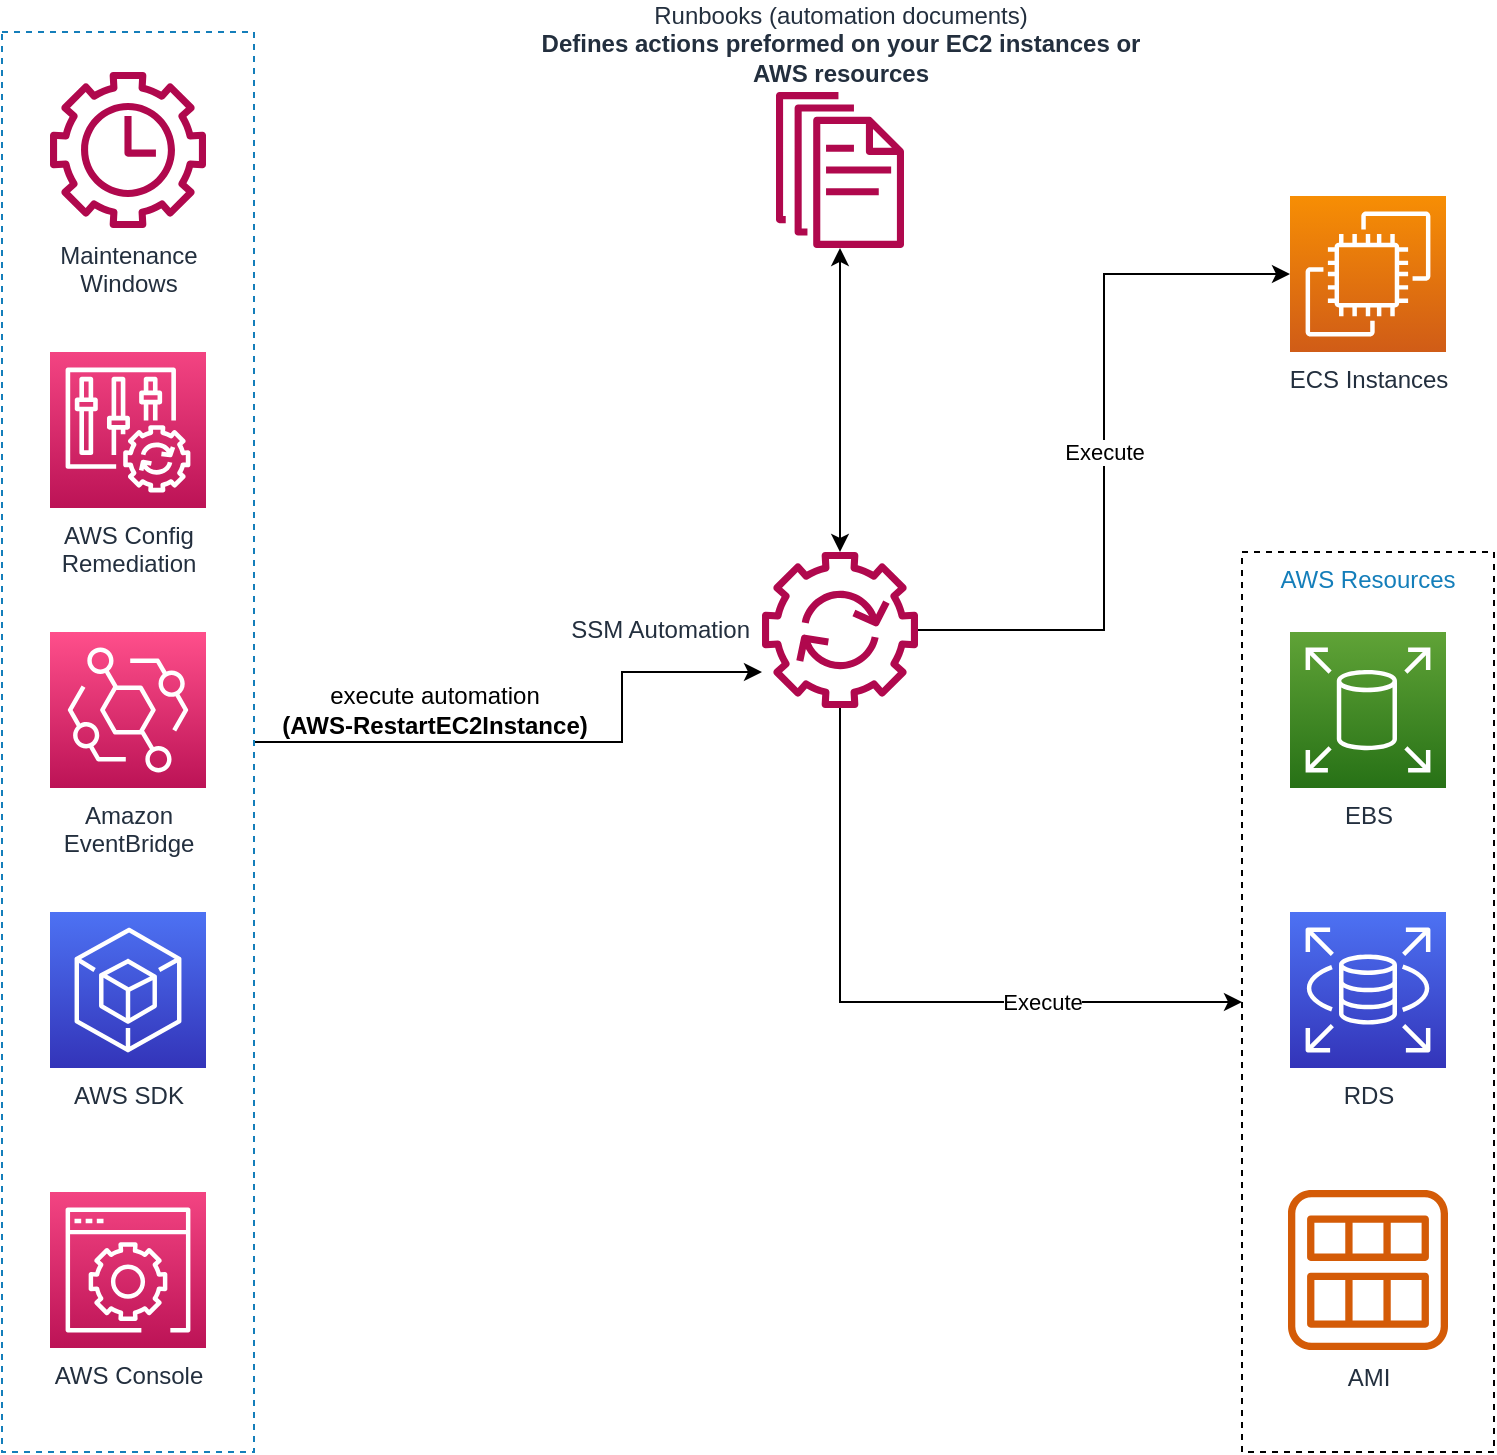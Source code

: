 <mxfile version="21.5.1" type="device">
  <diagram name="Page-1" id="SKMcoGwh-SjlbE3adAhl">
    <mxGraphModel dx="1084" dy="824" grid="1" gridSize="10" guides="1" tooltips="1" connect="1" arrows="1" fold="1" page="1" pageScale="1" pageWidth="827" pageHeight="1169" math="0" shadow="0">
      <root>
        <mxCell id="0" />
        <mxCell id="1" parent="0" />
        <mxCell id="M5DnGaSx_BpTvTBZmP4s-17" value="AWS Resources" style="fillColor=none;strokeColor=#000000;dashed=1;verticalAlign=top;fontStyle=0;fontColor=#147EBA;whiteSpace=wrap;html=1;" vertex="1" parent="1">
          <mxGeometry x="790" y="290" width="126" height="450" as="geometry" />
        </mxCell>
        <mxCell id="M5DnGaSx_BpTvTBZmP4s-23" style="edgeStyle=orthogonalEdgeStyle;rounded=0;orthogonalLoop=1;jettySize=auto;html=1;" edge="1" parent="1" source="M5DnGaSx_BpTvTBZmP4s-14" target="M5DnGaSx_BpTvTBZmP4s-6">
          <mxGeometry relative="1" as="geometry">
            <Array as="points">
              <mxPoint x="480" y="385" />
              <mxPoint x="480" y="350" />
            </Array>
          </mxGeometry>
        </mxCell>
        <mxCell id="M5DnGaSx_BpTvTBZmP4s-14" value="" style="fillColor=none;strokeColor=#147EBA;dashed=1;verticalAlign=top;fontStyle=0;fontColor=#147EBA;whiteSpace=wrap;html=1;" vertex="1" parent="1">
          <mxGeometry x="170" y="30" width="126" height="710" as="geometry" />
        </mxCell>
        <mxCell id="M5DnGaSx_BpTvTBZmP4s-2" value="AWS SDK" style="sketch=0;points=[[0,0,0],[0.25,0,0],[0.5,0,0],[0.75,0,0],[1,0,0],[0,1,0],[0.25,1,0],[0.5,1,0],[0.75,1,0],[1,1,0],[0,0.25,0],[0,0.5,0],[0,0.75,0],[1,0.25,0],[1,0.5,0],[1,0.75,0]];outlineConnect=0;fontColor=#232F3E;gradientColor=#4D72F3;gradientDirection=north;fillColor=#3334B9;strokeColor=#ffffff;dashed=0;verticalLabelPosition=bottom;verticalAlign=top;align=center;html=1;fontSize=12;fontStyle=0;aspect=fixed;shape=mxgraph.aws4.resourceIcon;resIcon=mxgraph.aws4.tools_and_sdks;" vertex="1" parent="1">
          <mxGeometry x="194" y="470" width="78" height="78" as="geometry" />
        </mxCell>
        <mxCell id="M5DnGaSx_BpTvTBZmP4s-3" value="Maintenance&lt;br&gt;Windows" style="sketch=0;outlineConnect=0;fontColor=#232F3E;gradientColor=none;fillColor=#B0084D;strokeColor=none;dashed=0;verticalLabelPosition=bottom;verticalAlign=top;align=center;html=1;fontSize=12;fontStyle=0;aspect=fixed;pointerEvents=1;shape=mxgraph.aws4.maintenance_windows;" vertex="1" parent="1">
          <mxGeometry x="194" y="50" width="78" height="78" as="geometry" />
        </mxCell>
        <mxCell id="M5DnGaSx_BpTvTBZmP4s-4" value="Amazon&lt;br&gt;EventBridge" style="sketch=0;points=[[0,0,0],[0.25,0,0],[0.5,0,0],[0.75,0,0],[1,0,0],[0,1,0],[0.25,1,0],[0.5,1,0],[0.75,1,0],[1,1,0],[0,0.25,0],[0,0.5,0],[0,0.75,0],[1,0.25,0],[1,0.5,0],[1,0.75,0]];outlineConnect=0;fontColor=#232F3E;gradientColor=#FF4F8B;gradientDirection=north;fillColor=#BC1356;strokeColor=#ffffff;dashed=0;verticalLabelPosition=bottom;verticalAlign=top;align=center;html=1;fontSize=12;fontStyle=0;aspect=fixed;shape=mxgraph.aws4.resourceIcon;resIcon=mxgraph.aws4.eventbridge;" vertex="1" parent="1">
          <mxGeometry x="194" y="330" width="78" height="78" as="geometry" />
        </mxCell>
        <mxCell id="M5DnGaSx_BpTvTBZmP4s-5" value="AWS Config&lt;br&gt;Remediation" style="sketch=0;points=[[0,0,0],[0.25,0,0],[0.5,0,0],[0.75,0,0],[1,0,0],[0,1,0],[0.25,1,0],[0.5,1,0],[0.75,1,0],[1,1,0],[0,0.25,0],[0,0.5,0],[0,0.75,0],[1,0.25,0],[1,0.5,0],[1,0.75,0]];points=[[0,0,0],[0.25,0,0],[0.5,0,0],[0.75,0,0],[1,0,0],[0,1,0],[0.25,1,0],[0.5,1,0],[0.75,1,0],[1,1,0],[0,0.25,0],[0,0.5,0],[0,0.75,0],[1,0.25,0],[1,0.5,0],[1,0.75,0]];outlineConnect=0;fontColor=#232F3E;gradientColor=#F34482;gradientDirection=north;fillColor=#BC1356;strokeColor=#ffffff;dashed=0;verticalLabelPosition=bottom;verticalAlign=top;align=center;html=1;fontSize=12;fontStyle=0;aspect=fixed;shape=mxgraph.aws4.resourceIcon;resIcon=mxgraph.aws4.config;" vertex="1" parent="1">
          <mxGeometry x="194" y="190" width="78" height="78" as="geometry" />
        </mxCell>
        <mxCell id="M5DnGaSx_BpTvTBZmP4s-16" style="edgeStyle=orthogonalEdgeStyle;rounded=0;orthogonalLoop=1;jettySize=auto;html=1;startArrow=classic;startFill=1;" edge="1" parent="1" source="M5DnGaSx_BpTvTBZmP4s-6" target="M5DnGaSx_BpTvTBZmP4s-15">
          <mxGeometry relative="1" as="geometry" />
        </mxCell>
        <mxCell id="M5DnGaSx_BpTvTBZmP4s-18" value="Execute" style="edgeStyle=orthogonalEdgeStyle;rounded=0;orthogonalLoop=1;jettySize=auto;html=1;entryX=0;entryY=0.5;entryDx=0;entryDy=0;entryPerimeter=0;" edge="1" parent="1" source="M5DnGaSx_BpTvTBZmP4s-6" target="M5DnGaSx_BpTvTBZmP4s-8">
          <mxGeometry relative="1" as="geometry">
            <Array as="points">
              <mxPoint x="721" y="329" />
              <mxPoint x="721" y="151" />
            </Array>
          </mxGeometry>
        </mxCell>
        <mxCell id="M5DnGaSx_BpTvTBZmP4s-19" value="Execute" style="edgeStyle=orthogonalEdgeStyle;rounded=0;orthogonalLoop=1;jettySize=auto;html=1;entryX=0;entryY=0.5;entryDx=0;entryDy=0;" edge="1" parent="1" source="M5DnGaSx_BpTvTBZmP4s-6" target="M5DnGaSx_BpTvTBZmP4s-17">
          <mxGeometry x="0.425" relative="1" as="geometry">
            <Array as="points">
              <mxPoint x="589" y="515" />
            </Array>
            <mxPoint as="offset" />
          </mxGeometry>
        </mxCell>
        <mxCell id="M5DnGaSx_BpTvTBZmP4s-6" value="SSM Automation" style="sketch=0;outlineConnect=0;fontColor=#232F3E;gradientColor=none;fillColor=#B0084D;strokeColor=none;dashed=0;verticalLabelPosition=middle;verticalAlign=middle;align=right;html=1;fontSize=12;fontStyle=0;aspect=fixed;pointerEvents=1;shape=mxgraph.aws4.automation;labelPosition=left;spacingRight=5;" vertex="1" parent="1">
          <mxGeometry x="550" y="290" width="78" height="78" as="geometry" />
        </mxCell>
        <mxCell id="M5DnGaSx_BpTvTBZmP4s-8" value="ECS Instances" style="sketch=0;points=[[0,0,0],[0.25,0,0],[0.5,0,0],[0.75,0,0],[1,0,0],[0,1,0],[0.25,1,0],[0.5,1,0],[0.75,1,0],[1,1,0],[0,0.25,0],[0,0.5,0],[0,0.75,0],[1,0.25,0],[1,0.5,0],[1,0.75,0]];outlineConnect=0;fontColor=#232F3E;gradientColor=#F78E04;gradientDirection=north;fillColor=#D05C17;strokeColor=#ffffff;dashed=0;verticalLabelPosition=bottom;verticalAlign=top;align=center;html=1;fontSize=12;fontStyle=0;aspect=fixed;shape=mxgraph.aws4.resourceIcon;resIcon=mxgraph.aws4.ec2;" vertex="1" parent="1">
          <mxGeometry x="814" y="112" width="78" height="78" as="geometry" />
        </mxCell>
        <mxCell id="M5DnGaSx_BpTvTBZmP4s-10" value="EBS" style="sketch=0;points=[[0,0,0],[0.25,0,0],[0.5,0,0],[0.75,0,0],[1,0,0],[0,1,0],[0.25,1,0],[0.5,1,0],[0.75,1,0],[1,1,0],[0,0.25,0],[0,0.5,0],[0,0.75,0],[1,0.25,0],[1,0.5,0],[1,0.75,0]];outlineConnect=0;fontColor=#232F3E;gradientColor=#60A337;gradientDirection=north;fillColor=#277116;strokeColor=#ffffff;dashed=0;verticalLabelPosition=bottom;verticalAlign=top;align=center;html=1;fontSize=12;fontStyle=0;aspect=fixed;shape=mxgraph.aws4.resourceIcon;resIcon=mxgraph.aws4.elastic_block_store;" vertex="1" parent="1">
          <mxGeometry x="814" y="330" width="78" height="78" as="geometry" />
        </mxCell>
        <mxCell id="M5DnGaSx_BpTvTBZmP4s-11" value="RDS" style="sketch=0;points=[[0,0,0],[0.25,0,0],[0.5,0,0],[0.75,0,0],[1,0,0],[0,1,0],[0.25,1,0],[0.5,1,0],[0.75,1,0],[1,1,0],[0,0.25,0],[0,0.5,0],[0,0.75,0],[1,0.25,0],[1,0.5,0],[1,0.75,0]];outlineConnect=0;fontColor=#232F3E;gradientColor=#4D72F3;gradientDirection=north;fillColor=#3334B9;strokeColor=#ffffff;dashed=0;verticalLabelPosition=bottom;verticalAlign=top;align=center;html=1;fontSize=12;fontStyle=0;aspect=fixed;shape=mxgraph.aws4.resourceIcon;resIcon=mxgraph.aws4.rds;" vertex="1" parent="1">
          <mxGeometry x="814" y="470" width="78" height="78" as="geometry" />
        </mxCell>
        <mxCell id="M5DnGaSx_BpTvTBZmP4s-12" value="AMI" style="sketch=0;outlineConnect=0;fontColor=#232F3E;gradientColor=none;fillColor=#D45B07;strokeColor=none;dashed=0;verticalLabelPosition=bottom;verticalAlign=top;align=center;html=1;fontSize=12;fontStyle=0;aspect=fixed;pointerEvents=1;shape=mxgraph.aws4.ami;" vertex="1" parent="1">
          <mxGeometry x="813" y="609" width="80" height="80" as="geometry" />
        </mxCell>
        <mxCell id="M5DnGaSx_BpTvTBZmP4s-13" value="AWS Console" style="sketch=0;points=[[0,0,0],[0.25,0,0],[0.5,0,0],[0.75,0,0],[1,0,0],[0,1,0],[0.25,1,0],[0.5,1,0],[0.75,1,0],[1,1,0],[0,0.25,0],[0,0.5,0],[0,0.75,0],[1,0.25,0],[1,0.5,0],[1,0.75,0]];points=[[0,0,0],[0.25,0,0],[0.5,0,0],[0.75,0,0],[1,0,0],[0,1,0],[0.25,1,0],[0.5,1,0],[0.75,1,0],[1,1,0],[0,0.25,0],[0,0.5,0],[0,0.75,0],[1,0.25,0],[1,0.5,0],[1,0.75,0]];outlineConnect=0;fontColor=#232F3E;gradientColor=#F34482;gradientDirection=north;fillColor=#BC1356;strokeColor=#ffffff;dashed=0;verticalLabelPosition=bottom;verticalAlign=top;align=center;html=1;fontSize=12;fontStyle=0;aspect=fixed;shape=mxgraph.aws4.resourceIcon;resIcon=mxgraph.aws4.management_console;" vertex="1" parent="1">
          <mxGeometry x="194" y="610" width="78" height="78" as="geometry" />
        </mxCell>
        <mxCell id="M5DnGaSx_BpTvTBZmP4s-15" value="&lt;span style=&quot;font-weight: normal;&quot;&gt;Runbooks (automation documents)&lt;/span&gt;&lt;br&gt;Defines actions preformed on your EC2 instances or &lt;br/&gt;AWS resources" style="sketch=0;outlineConnect=0;fontColor=#232F3E;gradientColor=none;fillColor=#B0084D;strokeColor=none;dashed=0;verticalLabelPosition=top;verticalAlign=bottom;align=center;html=1;fontSize=12;fontStyle=1;aspect=fixed;pointerEvents=1;shape=mxgraph.aws4.documents;labelPosition=center;" vertex="1" parent="1">
          <mxGeometry x="557" y="60" width="64" height="78" as="geometry" />
        </mxCell>
        <mxCell id="M5DnGaSx_BpTvTBZmP4s-22" value="execute automation&lt;br&gt;&lt;b&gt;(AWS-RestartEC2Instance)&lt;/b&gt;" style="text;html=1;align=center;verticalAlign=middle;resizable=0;points=[];autosize=1;strokeColor=none;fillColor=none;" vertex="1" parent="1">
          <mxGeometry x="296" y="349" width="180" height="40" as="geometry" />
        </mxCell>
      </root>
    </mxGraphModel>
  </diagram>
</mxfile>
